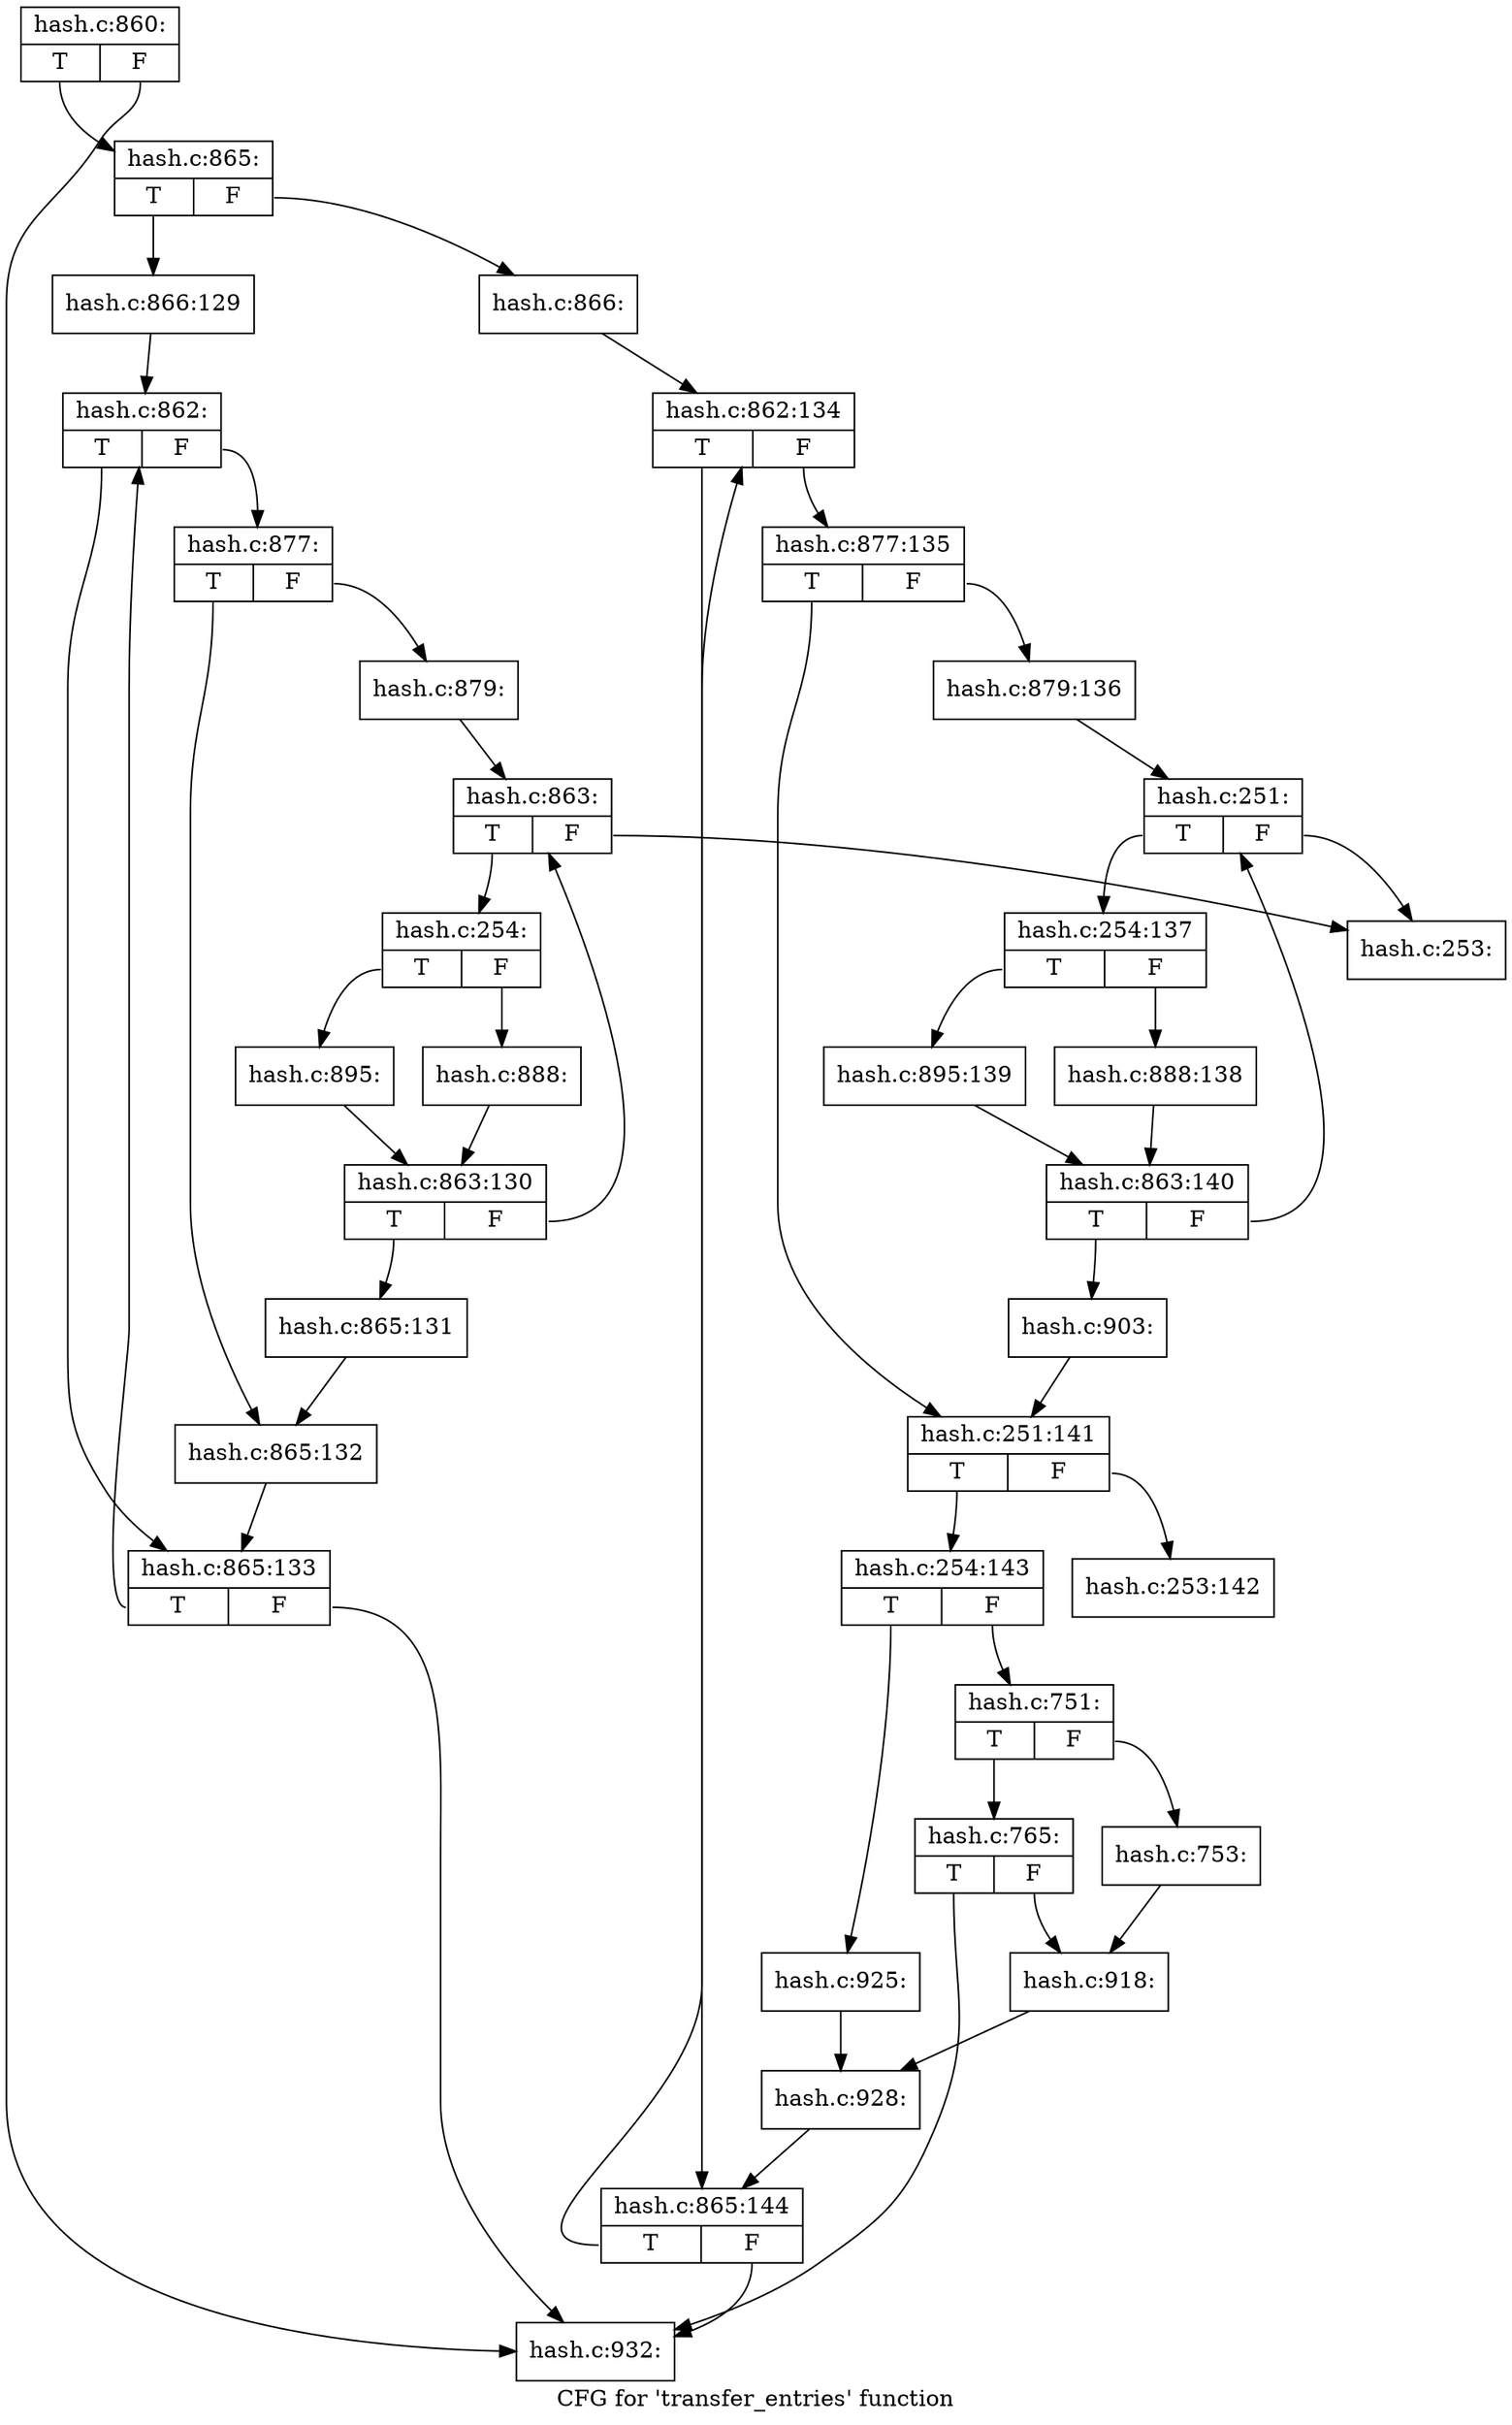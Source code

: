 digraph "CFG for 'transfer_entries' function" {
	label="CFG for 'transfer_entries' function";

	Node0xdfbaa90 [shape=record,label="{hash.c:860:|{<s0>T|<s1>F}}"];
	Node0xdfbaa90:s0 -> Node0xdf3d4c0;
	Node0xdfbaa90:s1 -> Node0xdf732e0;
	Node0xdf3d4c0 [shape=record,label="{hash.c:865:|{<s0>T|<s1>F}}"];
	Node0xdf3d4c0:s0 -> Node0xdf25a00;
	Node0xdf3d4c0:s1 -> Node0xe0a7a30;
	Node0xe0a7a30 [shape=record,label="{hash.c:866:}"];
	Node0xe0a7a30 -> Node0xdf48280;
	Node0xdf25a00 [shape=record,label="{hash.c:866:129}"];
	Node0xdf25a00 -> Node0xdf73640;
	Node0xdf73640 [shape=record,label="{hash.c:862:|{<s0>T|<s1>F}}"];
	Node0xdf73640:s0 -> Node0xe071a60;
	Node0xdf73640:s1 -> Node0xdf31430;
	Node0xdf31430 [shape=record,label="{hash.c:877:|{<s0>T|<s1>F}}"];
	Node0xdf31430:s0 -> Node0xdf26b90;
	Node0xdf31430:s1 -> Node0xe0929b0;
	Node0xe0929b0 [shape=record,label="{hash.c:879:}"];
	Node0xe0929b0 -> Node0xdf614f0;
	Node0xdf614f0 [shape=record,label="{hash.c:863:|{<s0>T|<s1>F}}"];
	Node0xdf614f0:s0 -> Node0xe06bb80;
	Node0xdf614f0:s1 -> Node0xdf56ec0;
	Node0xe06bb80 [shape=record,label="{hash.c:254:|{<s0>T|<s1>F}}"];
	Node0xe06bb80:s0 -> Node0xdfb9150;
	Node0xe06bb80:s1 -> Node0xdfb8fa0;
	Node0xdfb8fa0 [shape=record,label="{hash.c:888:}"];
	Node0xdfb8fa0 -> Node0xe06a390;
	Node0xdfb9150 [shape=record,label="{hash.c:895:}"];
	Node0xdfb9150 -> Node0xe06a390;
	Node0xe06a390 [shape=record,label="{hash.c:863:130|{<s0>T|<s1>F}}"];
	Node0xe06a390:s0 -> Node0xdf73cf0;
	Node0xe06a390:s1 -> Node0xdf614f0;
	Node0xdf73cf0 [shape=record,label="{hash.c:865:131}"];
	Node0xdf73cf0 -> Node0xdf26b90;
	Node0xdf26b90 [shape=record,label="{hash.c:865:132}"];
	Node0xdf26b90 -> Node0xe071a60;
	Node0xe071a60 [shape=record,label="{hash.c:865:133|{<s0>T|<s1>F}}"];
	Node0xe071a60:s0 -> Node0xdf73640;
	Node0xe071a60:s1 -> Node0xdf732e0;
	Node0xdf48280 [shape=record,label="{hash.c:862:134|{<s0>T|<s1>F}}"];
	Node0xdf48280:s0 -> Node0xdfc4e50;
	Node0xdf48280:s1 -> Node0xdfc5850;
	Node0xdfc5850 [shape=record,label="{hash.c:877:135|{<s0>T|<s1>F}}"];
	Node0xdfc5850:s0 -> Node0xdfc6420;
	Node0xdfc5850:s1 -> Node0xdf71dd0;
	Node0xdf71dd0 [shape=record,label="{hash.c:879:136}"];
	Node0xdf71dd0 -> Node0xdfc4670;
	Node0xdfc4670 [shape=record,label="{hash.c:251:|{<s0>T|<s1>F}}"];
	Node0xdfc4670:s0 -> Node0xdf39c30;
	Node0xdfc4670:s1 -> Node0xdf56ec0;
	Node0xdf56ec0 [shape=record,label="{hash.c:253:}"];
	Node0xdf39c30 [shape=record,label="{hash.c:254:137|{<s0>T|<s1>F}}"];
	Node0xdf39c30:s0 -> Node0xdfc77d0;
	Node0xdf39c30:s1 -> Node0xdfc76f0;
	Node0xdfc76f0 [shape=record,label="{hash.c:888:138}"];
	Node0xdfc76f0 -> Node0xdfc45e0;
	Node0xdfc77d0 [shape=record,label="{hash.c:895:139}"];
	Node0xdfc77d0 -> Node0xdfc45e0;
	Node0xdfc45e0 [shape=record,label="{hash.c:863:140|{<s0>T|<s1>F}}"];
	Node0xdfc45e0:s0 -> Node0xe072880;
	Node0xdfc45e0:s1 -> Node0xdfc4670;
	Node0xe072880 [shape=record,label="{hash.c:903:}"];
	Node0xe072880 -> Node0xdfc6420;
	Node0xdfc6420 [shape=record,label="{hash.c:251:141|{<s0>T|<s1>F}}"];
	Node0xdfc6420:s0 -> Node0xdfb87c0;
	Node0xdfc6420:s1 -> Node0xdfa3c10;
	Node0xdfa3c10 [shape=record,label="{hash.c:253:142}"];
	Node0xdfb87c0 [shape=record,label="{hash.c:254:143|{<s0>T|<s1>F}}"];
	Node0xdfb87c0:s0 -> Node0xdf6eab0;
	Node0xdfb87c0:s1 -> Node0xdf6e9f0;
	Node0xdf6e9f0 [shape=record,label="{hash.c:751:|{<s0>T|<s1>F}}"];
	Node0xdf6e9f0:s0 -> Node0xdf2c030;
	Node0xdf6e9f0:s1 -> Node0xdfb5a10;
	Node0xdfb5a10 [shape=record,label="{hash.c:753:}"];
	Node0xdfb5a10 -> Node0xe072cc0;
	Node0xdf2c030 [shape=record,label="{hash.c:765:|{<s0>T|<s1>F}}"];
	Node0xdf2c030:s0 -> Node0xdf732e0;
	Node0xdf2c030:s1 -> Node0xe072cc0;
	Node0xe072cc0 [shape=record,label="{hash.c:918:}"];
	Node0xe072cc0 -> Node0xdf6ea40;
	Node0xdf6eab0 [shape=record,label="{hash.c:925:}"];
	Node0xdf6eab0 -> Node0xdf6ea40;
	Node0xdf6ea40 [shape=record,label="{hash.c:928:}"];
	Node0xdf6ea40 -> Node0xdfc4e50;
	Node0xdfc4e50 [shape=record,label="{hash.c:865:144|{<s0>T|<s1>F}}"];
	Node0xdfc4e50:s0 -> Node0xdf48280;
	Node0xdfc4e50:s1 -> Node0xdf732e0;
	Node0xdf732e0 [shape=record,label="{hash.c:932:}"];
}
